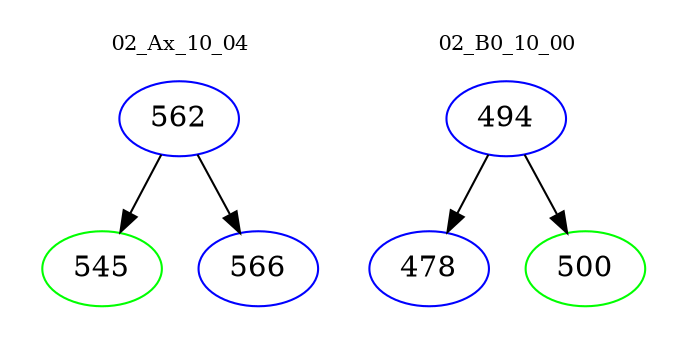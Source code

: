 digraph{
subgraph cluster_0 {
color = white
label = "02_Ax_10_04";
fontsize=10;
T0_562 [label="562", color="blue"]
T0_562 -> T0_545 [color="black"]
T0_545 [label="545", color="green"]
T0_562 -> T0_566 [color="black"]
T0_566 [label="566", color="blue"]
}
subgraph cluster_1 {
color = white
label = "02_B0_10_00";
fontsize=10;
T1_494 [label="494", color="blue"]
T1_494 -> T1_478 [color="black"]
T1_478 [label="478", color="blue"]
T1_494 -> T1_500 [color="black"]
T1_500 [label="500", color="green"]
}
}
